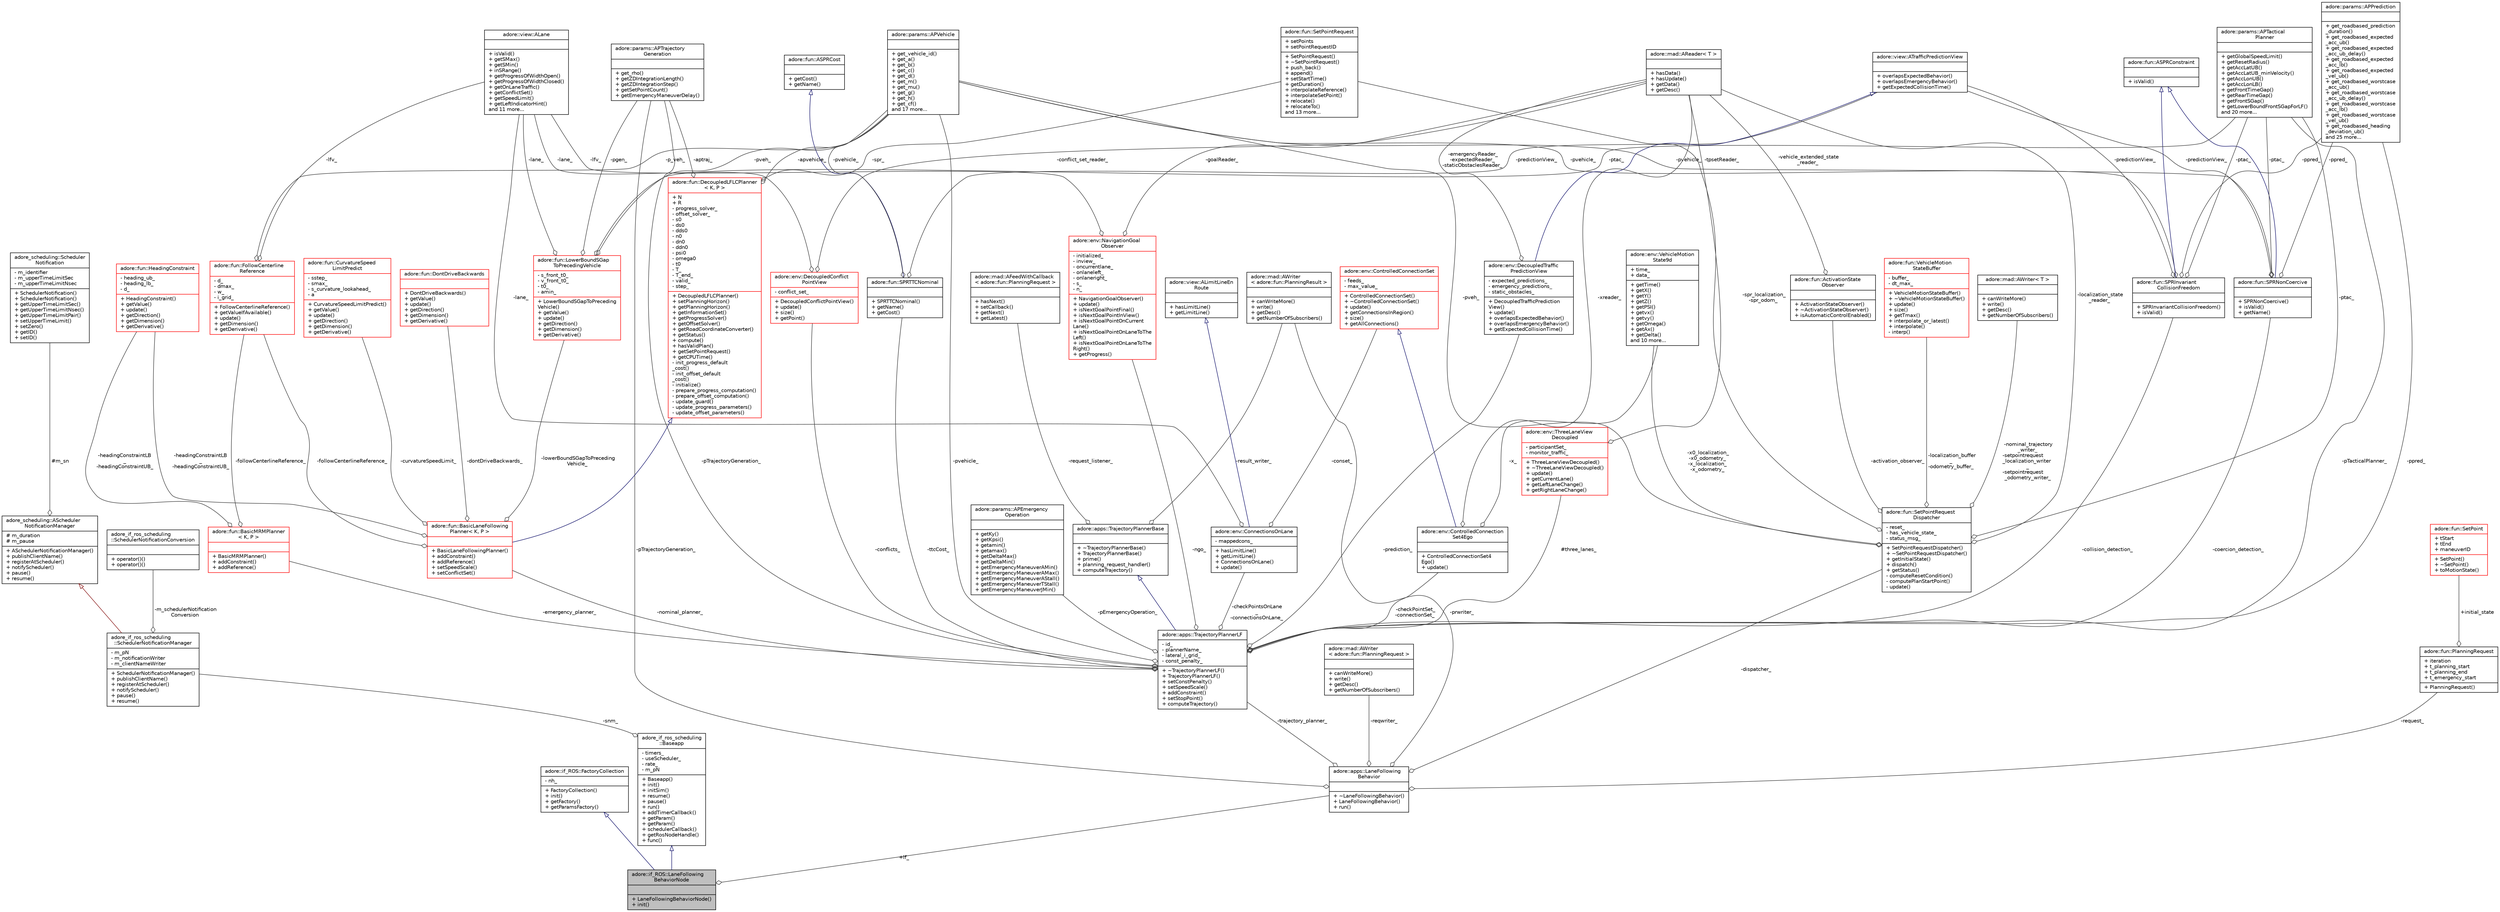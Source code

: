 digraph "adore::if_ROS::LaneFollowingBehaviorNode"
{
 // LATEX_PDF_SIZE
  edge [fontname="Helvetica",fontsize="10",labelfontname="Helvetica",labelfontsize="10"];
  node [fontname="Helvetica",fontsize="10",shape=record];
  Node1 [label="{adore::if_ROS::LaneFollowing\lBehaviorNode\n||+ LaneFollowingBehaviorNode()\l+ init()\l}",height=0.2,width=0.4,color="black", fillcolor="grey75", style="filled", fontcolor="black",tooltip=" "];
  Node2 -> Node1 [dir="back",color="midnightblue",fontsize="10",style="solid",arrowtail="onormal",fontname="Helvetica"];
  Node2 [label="{adore::if_ROS::FactoryCollection\n|- nh_\l|+ FactoryCollection()\l+ init()\l+ getFactory()\l+ getParamsFactory()\l}",height=0.2,width=0.4,color="black", fillcolor="white", style="filled",URL="$classadore_1_1if__ROS_1_1FactoryCollection.html",tooltip=" "];
  Node3 -> Node1 [dir="back",color="midnightblue",fontsize="10",style="solid",arrowtail="onormal",fontname="Helvetica"];
  Node3 [label="{adore_if_ros_scheduling\l::Baseapp\n|- timers_\l- useScheduler_\l- rate_\l- m_pN\l|+ Baseapp()\l+ init()\l+ initSim()\l+ resume()\l+ pause()\l+ run()\l+ addTimerCallback()\l+ getParam()\l+ getParam()\l+ schedulerCallback()\l+ getRosNodeHandle()\l+ func()\l}",height=0.2,width=0.4,color="black", fillcolor="white", style="filled",URL="$classadore__if__ros__scheduling_1_1Baseapp.html",tooltip=" "];
  Node4 -> Node3 [color="grey25",fontsize="10",style="solid",label=" -snm_" ,arrowhead="odiamond",fontname="Helvetica"];
  Node4 [label="{adore_if_ros_scheduling\l::SchedulerNotificationManager\n|- m_pN\l- m_notificationWriter\l- m_clientNameWriter\l|+ SchedulerNotificationManager()\l+ publishClientName()\l+ registerAtScheduler()\l+ notifyScheduler()\l+ pause()\l+ resume()\l}",height=0.2,width=0.4,color="black", fillcolor="white", style="filled",URL="$classadore__if__ros__scheduling_1_1SchedulerNotificationManager.html",tooltip=" "];
  Node5 -> Node4 [dir="back",color="firebrick4",fontsize="10",style="solid",arrowtail="onormal",fontname="Helvetica"];
  Node5 [label="{adore_scheduling::AScheduler\lNotificationManager\n|# m_duration\l# m_pause\l|+ ASchedulerNotificationManager()\l+ publishClientName()\l+ registerAtScheduler()\l+ notifyScheduler()\l+ pause()\l+ resume()\l}",height=0.2,width=0.4,color="black", fillcolor="white", style="filled",URL="$classadore__scheduling_1_1ASchedulerNotificationManager.html",tooltip=" "];
  Node6 -> Node5 [color="grey25",fontsize="10",style="solid",label=" #m_sn" ,arrowhead="odiamond",fontname="Helvetica"];
  Node6 [label="{adore_scheduling::Scheduler\lNotification\n|- m_identifier\l- m_upperTimeLimitSec\l- m_upperTimeLimitNsec\l|+ SchedulerNotification()\l+ SchedulerNotification()\l+ getUpperTimeLimitSec()\l+ getUpperTimeLimitNsec()\l+ getUpperTimeLimitPair()\l+ setUpperTimeLimit()\l+ setZero()\l+ getID()\l+ setID()\l}",height=0.2,width=0.4,color="black", fillcolor="white", style="filled",URL="$classadore__scheduling_1_1SchedulerNotification.html",tooltip=" "];
  Node7 -> Node4 [color="grey25",fontsize="10",style="solid",label=" -m_schedulerNotification\lConversion" ,arrowhead="odiamond",fontname="Helvetica"];
  Node7 [label="{adore_if_ros_scheduling\l::SchedulerNotificationConversion\n||+ operator()()\l+ operator()()\l}",height=0.2,width=0.4,color="black", fillcolor="white", style="filled",URL="$classadore__if__ros__scheduling_1_1SchedulerNotificationConversion.html",tooltip=" "];
  Node8 -> Node1 [color="grey25",fontsize="10",style="solid",label=" +lf_" ,arrowhead="odiamond",fontname="Helvetica"];
  Node8 [label="{adore::apps::LaneFollowing\lBehavior\n||+ ~LaneFollowingBehavior()\l+ LaneFollowingBehavior()\l+ run()\l}",height=0.2,width=0.4,color="black", fillcolor="white", style="filled",URL="$classadore_1_1apps_1_1LaneFollowingBehavior.html",tooltip="Decision making and maneuver planning, which realizes lane following only. Basically a wrapper for tr..."];
  Node9 -> Node8 [color="grey25",fontsize="10",style="solid",label=" -pTrajectoryGeneration_" ,arrowhead="odiamond",fontname="Helvetica"];
  Node9 [label="{adore::params::APTrajectory\lGeneration\n||+ get_rho()\l+ getZDIntegrationLength()\l+ getZDIntegrationStep()\l+ getSetPointCount()\l+ getEmergencyManeuverDelay()\l}",height=0.2,width=0.4,color="black", fillcolor="white", style="filled",URL="$classadore_1_1params_1_1APTrajectoryGeneration.html",tooltip="abstract class containing parameters to configure the behaviour of trajectory generation"];
  Node10 -> Node8 [color="grey25",fontsize="10",style="solid",label=" -trajectory_planner_" ,arrowhead="odiamond",fontname="Helvetica"];
  Node10 [label="{adore::apps::TrajectoryPlannerLF\n|- id_\l- plannerName_\l- lateral_i_grid_\l- const_penalty_\l|+ ~TrajectoryPlannerLF()\l+ TrajectoryPlannerLF()\l+ setConstPenalty()\l+ setSpeedScale()\l+ addConstraint()\l+ setStopPoint()\l+ computeTrajectory()\l}",height=0.2,width=0.4,color="black", fillcolor="white", style="filled",URL="$classadore_1_1apps_1_1TrajectoryPlannerLF.html",tooltip="Decoupled trajectory planner, which uses TrajectoryPlannerBase to compute and provide a PlanningResul..."];
  Node11 -> Node10 [dir="back",color="midnightblue",fontsize="10",style="solid",arrowtail="onormal",fontname="Helvetica"];
  Node11 [label="{adore::apps::TrajectoryPlannerBase\n||+ ~TrajectoryPlannerBase()\l+ TrajectoryPlannerBase()\l+ prime()\l+ planning_request_handler()\l+ computeTrajectory()\l}",height=0.2,width=0.4,color="black", fillcolor="white", style="filled",URL="$classadore_1_1apps_1_1TrajectoryPlannerBase.html",tooltip="Base class for different trajectory planners: Handles communication w/ decision making module...."];
  Node12 -> Node11 [color="grey25",fontsize="10",style="solid",label=" -request_listener_" ,arrowhead="odiamond",fontname="Helvetica"];
  Node12 [label="{adore::mad::AFeedWithCallback\l\< adore::fun::PlanningRequest \>\n||+ hasNext()\l+ setCallback()\l+ getNext()\l+ getLatest()\l}",height=0.2,width=0.4,color="black", fillcolor="white", style="filled",URL="$classadore_1_1mad_1_1AFeedWithCallback.html",tooltip=" "];
  Node13 -> Node11 [color="grey25",fontsize="10",style="solid",label=" -result_writer_" ,arrowhead="odiamond",fontname="Helvetica"];
  Node13 [label="{adore::mad::AWriter\l\< adore::fun::PlanningResult \>\n||+ canWriteMore()\l+ write()\l+ getDesc()\l+ getNumberOfSubscribers()\l}",height=0.2,width=0.4,color="black", fillcolor="white", style="filled",URL="$classadore_1_1mad_1_1AWriter.html",tooltip=" "];
  Node14 -> Node10 [color="grey25",fontsize="10",style="solid",label=" -ttcCost_" ,arrowhead="odiamond",fontname="Helvetica"];
  Node14 [label="{adore::fun::SPRTTCNominal\n||+ SPRTTCNominal()\l+ getName()\l+ getCost()\l}",height=0.2,width=0.4,color="black", fillcolor="white", style="filled",URL="$classadore_1_1fun_1_1SPRTTCNominal.html",tooltip=" "];
  Node15 -> Node14 [dir="back",color="midnightblue",fontsize="10",style="solid",arrowtail="onormal",fontname="Helvetica"];
  Node15 [label="{adore::fun::ASPRCost\n||+ getCost()\l+ getName()\l}",height=0.2,width=0.4,color="black", fillcolor="white", style="filled",URL="$classadore_1_1fun_1_1ASPRCost.html",tooltip=" "];
  Node16 -> Node14 [color="grey25",fontsize="10",style="solid",label=" -pvehicle_" ,arrowhead="odiamond",fontname="Helvetica"];
  Node16 [label="{adore::params::APVehicle\n||+ get_vehicle_id()\l+ get_a()\l+ get_b()\l+ get_c()\l+ get_d()\l+ get_m()\l+ get_mu()\l+ get_g()\l+ get_h()\l+ get_cf()\land 17 more...\l}",height=0.2,width=0.4,color="black", fillcolor="white", style="filled",URL="$classadore_1_1params_1_1APVehicle.html",tooltip="abstract class for vehicle configuration related paremeters"];
  Node17 -> Node14 [color="grey25",fontsize="10",style="solid",label=" -predictionView_" ,arrowhead="odiamond",fontname="Helvetica"];
  Node17 [label="{adore::view::ATrafficPredictionView\n||+ overlapsExpectedBehavior()\l+ overlapsEmergencyBehavior()\l+ getExpectedCollisionTime()\l}",height=0.2,width=0.4,color="black", fillcolor="white", style="filled",URL="$classadore_1_1view_1_1ATrafficPredictionView.html",tooltip=" "];
  Node9 -> Node10 [color="grey25",fontsize="10",style="solid",label=" -pTrajectoryGeneration_" ,arrowhead="odiamond",fontname="Helvetica"];
  Node18 -> Node10 [color="grey25",fontsize="10",style="solid",label=" -ppred_" ,arrowhead="odiamond",fontname="Helvetica"];
  Node18 [label="{adore::params::APPrediction\n||+ get_roadbased_prediction\l_duration()\l+ get_roadbased_expected\l_acc_ub()\l+ get_roadbased_expected\l_acc_ub_delay()\l+ get_roadbased_expected\l_acc_lb()\l+ get_roadbased_expected\l_vel_ub()\l+ get_roadbased_worstcase\l_acc_ub()\l+ get_roadbased_worstcase\l_acc_ub_delay()\l+ get_roadbased_worstcase\l_acc_lb()\l+ get_roadbased_worstcase\l_vel_ub()\l+ get_roadbased_heading\l_deviation_ub()\land 25 more...\l}",height=0.2,width=0.4,color="black", fillcolor="white", style="filled",URL="$classadore_1_1params_1_1APPrediction.html",tooltip="parameter interface for parameters related to prediction"];
  Node19 -> Node10 [color="grey25",fontsize="10",style="solid",label=" -collision_detection_" ,arrowhead="odiamond",fontname="Helvetica"];
  Node19 [label="{adore::fun::SPRInvariant\lCollisionFreedom\n||+ SPRInvariantCollisionFreedom()\l+ isValid()\l}",height=0.2,width=0.4,color="black", fillcolor="white", style="filled",URL="$classadore_1_1fun_1_1SPRInvariantCollisionFreedom.html",tooltip=" "];
  Node20 -> Node19 [dir="back",color="midnightblue",fontsize="10",style="solid",arrowtail="onormal",fontname="Helvetica"];
  Node20 [label="{adore::fun::ASPRConstraint\n||+ isValid()\l}",height=0.2,width=0.4,color="black", fillcolor="white", style="filled",URL="$classadore_1_1fun_1_1ASPRConstraint.html",tooltip=" "];
  Node18 -> Node19 [color="grey25",fontsize="10",style="solid",label=" -ppred_" ,arrowhead="odiamond",fontname="Helvetica"];
  Node16 -> Node19 [color="grey25",fontsize="10",style="solid",label=" -pvehicle_" ,arrowhead="odiamond",fontname="Helvetica"];
  Node21 -> Node19 [color="grey25",fontsize="10",style="solid",label=" -ptac_" ,arrowhead="odiamond",fontname="Helvetica"];
  Node21 [label="{adore::params::APTactical\lPlanner\n||+ getGlobalSpeedLimit()\l+ getResetRadius()\l+ getAccLatUB()\l+ getAccLatUB_minVelocity()\l+ getAccLonUB()\l+ getAccLonLB()\l+ getFrontTimeGap()\l+ getRearTimeGap()\l+ getFrontSGap()\l+ getLowerBoundFrontSGapForLF()\land 20 more...\l}",height=0.2,width=0.4,color="black", fillcolor="white", style="filled",URL="$classadore_1_1params_1_1APTacticalPlanner.html",tooltip="abstract classs containing parameters to configure aspects and constraints of the tactical planner"];
  Node17 -> Node19 [color="grey25",fontsize="10",style="solid",label=" -predictionView_" ,arrowhead="odiamond",fontname="Helvetica"];
  Node22 -> Node10 [color="grey25",fontsize="10",style="solid",label=" -pEmergencyOperation_" ,arrowhead="odiamond",fontname="Helvetica"];
  Node22 [label="{adore::params::APEmergency\lOperation\n||+ getKy()\l+ getKpsi()\l+ getamin()\l+ getamax()\l+ getDeltaMax()\l+ getDeltaMin()\l+ getEmergencyManeuverAMin()\l+ getEmergencyManeuverAMax()\l+ getEmergencyManeuverAStall()\l+ getEmergencyManeuverTStall()\l+ getEmergencyManeuverJMin()\l}",height=0.2,width=0.4,color="black", fillcolor="white", style="filled",URL="$classadore_1_1params_1_1APEmergencyOperation.html",tooltip="abstract class containing parameters concerning emergency operation behaviour"];
  Node16 -> Node10 [color="grey25",fontsize="10",style="solid",label=" -pvehicle_" ,arrowhead="odiamond",fontname="Helvetica"];
  Node23 -> Node10 [color="grey25",fontsize="10",style="solid",label=" -checkPointsOnLane\l_\n-connectionsOnLane_" ,arrowhead="odiamond",fontname="Helvetica"];
  Node23 [label="{adore::env::ConnectionsOnLane\n|- mappedcons_\l|+ hasLimitLine()\l+ getLimitLine()\l+ ConnectionsOnLane()\l+ update()\l}",height=0.2,width=0.4,color="black", fillcolor="white", style="filled",URL="$classadore_1_1env_1_1ConnectionsOnLane.html",tooltip=" "];
  Node24 -> Node23 [dir="back",color="midnightblue",fontsize="10",style="solid",arrowtail="onormal",fontname="Helvetica"];
  Node24 [label="{adore::view::ALimitLineEn\lRoute\n||+ hasLimitLine()\l+ getLimitLine()\l}",height=0.2,width=0.4,color="black", fillcolor="white", style="filled",URL="$classadore_1_1view_1_1ALimitLineEnRoute.html",tooltip=" "];
  Node25 -> Node23 [color="grey25",fontsize="10",style="solid",label=" -lane_" ,arrowhead="odiamond",fontname="Helvetica"];
  Node25 [label="{adore::view::ALane\n||+ isValid()\l+ getSMax()\l+ getSMin()\l+ inSRange()\l+ getProgressOfWidthOpen()\l+ getProgressOfWidthClosed()\l+ getOnLaneTraffic()\l+ getConflictSet()\l+ getSpeedLimit()\l+ getLeftIndicatorHint()\land 11 more...\l}",height=0.2,width=0.4,color="black", fillcolor="white", style="filled",URL="$classadore_1_1view_1_1ALane.html",tooltip=" "];
  Node26 -> Node23 [color="grey25",fontsize="10",style="solid",label=" -conset_" ,arrowhead="odiamond",fontname="Helvetica"];
  Node26 [label="{adore::env::ControlledConnectionSet\n|- feeds_\l- max_value_\l|+ ControlledConnectionSet()\l+ ~ControlledConnectionSet()\l+ update()\l+ getConnectionsInRegion()\l+ size()\l+ getAllConnections()\l}",height=0.2,width=0.4,color="red", fillcolor="white", style="filled",URL="$classadore_1_1env_1_1ControlledConnectionSet.html",tooltip=" "];
  Node21 -> Node10 [color="grey25",fontsize="10",style="solid",label=" -pTacticalPlanner_" ,arrowhead="odiamond",fontname="Helvetica"];
  Node30 -> Node10 [color="grey25",fontsize="10",style="solid",label=" -nominal_planner_" ,arrowhead="odiamond",fontname="Helvetica"];
  Node30 [label="{adore::fun::BasicLaneFollowing\lPlanner\< K, P \>\n||+ BasicLaneFollowingPlanner()\l+ addConstraint()\l+ addReference()\l+ setSpeedScale()\l+ setConflictSet()\l}",height=0.2,width=0.4,color="red", fillcolor="white", style="filled",URL="$classadore_1_1fun_1_1BasicLaneFollowingPlanner.html",tooltip=" "];
  Node31 -> Node30 [dir="back",color="midnightblue",fontsize="10",style="solid",arrowtail="onormal",fontname="Helvetica"];
  Node31 [label="{adore::fun::DecoupledLFLCPlanner\l\< K, P \>\n|+ N\l+ R\l- progress_solver_\l- offset_solver_\l- s0\l- ds0\l- dds0\l- n0\l- dn0\l- ddn0\l- psi0\l- omega0\l- t0\l- T_\l- T_end_\l- valid_\l- step_\l|+ DecoupledLFLCPlanner()\l+ setPlanningHorizon()\l+ getPlanningHorizon()\l+ getInformationSet()\l+ getProgressSolver()\l+ getOffsetSolver()\l+ getRoadCoordinateConverter()\l+ getStatus()\l+ compute()\l+ hasValidPlan()\l+ getSetPointRequest()\l+ getCPUTime()\l- init_progress_default\l_cost()\l- init_offset_default\l_cost()\l- initialize()\l- prepare_progress_computation()\l- prepare_offset_computation()\l- update_guard()\l- update_progress_parameters()\l- update_offset_parameters()\l}",height=0.2,width=0.4,color="red", fillcolor="white", style="filled",URL="$classadore_1_1fun_1_1DecoupledLFLCPlanner.html",tooltip=" "];
  Node9 -> Node31 [color="grey25",fontsize="10",style="solid",label=" -aptraj_" ,arrowhead="odiamond",fontname="Helvetica"];
  Node16 -> Node31 [color="grey25",fontsize="10",style="solid",label=" -apvehicle_" ,arrowhead="odiamond",fontname="Helvetica"];
  Node36 -> Node31 [color="grey25",fontsize="10",style="solid",label=" -spr_" ,arrowhead="odiamond",fontname="Helvetica"];
  Node36 [label="{adore::fun::SetPointRequest\n|+ setPoints\l+ setPointRequestID\l|+ SetPointRequest()\l+ ~SetPointRequest()\l+ push_back()\l+ append()\l+ setStartTime()\l+ getDuration()\l+ interpolateReference()\l+ interpolateSetPoint()\l+ relocate()\l+ relocateTo()\land 13 more...\l}",height=0.2,width=0.4,color="black", fillcolor="white", style="filled",URL="$classadore_1_1fun_1_1SetPointRequest.html",tooltip=" "];
  Node41 -> Node30 [color="grey25",fontsize="10",style="solid",label=" -headingConstraintLB\l_\n-headingConstraintUB_" ,arrowhead="odiamond",fontname="Helvetica"];
  Node41 [label="{adore::fun::HeadingConstraint\n|- heading_ub_\l- heading_lb_\l- d_\l|+ HeadingConstraint()\l+ getValue()\l+ update()\l+ getDirection()\l+ getDimension()\l+ getDerivative()\l}",height=0.2,width=0.4,color="red", fillcolor="white", style="filled",URL="$classadore_1_1fun_1_1HeadingConstraint.html",tooltip=" "];
  Node43 -> Node30 [color="grey25",fontsize="10",style="solid",label=" -followCenterlineReference_" ,arrowhead="odiamond",fontname="Helvetica"];
  Node43 [label="{adore::fun::FollowCenterline\lReference\n|- d_\l- dmax_\l- w_\l- i_grid_\l|+ FollowCenterlineReference()\l+ getValueIfAvailable()\l+ update()\l+ getDimension()\l+ getDerivative()\l}",height=0.2,width=0.4,color="red", fillcolor="white", style="filled",URL="$classadore_1_1fun_1_1FollowCenterlineReference.html",tooltip=" "];
  Node16 -> Node43 [color="grey25",fontsize="10",style="solid",label=" -p_veh_" ,arrowhead="odiamond",fontname="Helvetica"];
  Node25 -> Node43 [color="grey25",fontsize="10",style="solid",label=" -lfv_" ,arrowhead="odiamond",fontname="Helvetica"];
  Node45 -> Node30 [color="grey25",fontsize="10",style="solid",label=" -curvatureSpeedLimit_" ,arrowhead="odiamond",fontname="Helvetica"];
  Node45 [label="{adore::fun::CurvatureSpeed\lLimitPredict\n|- sstep_\l- smax_\l- s_curvature_lookahead_\l- a\l|+ CurvatureSpeedLimitPredict()\l+ getValue()\l+ update()\l+ getDirection()\l+ getDimension()\l+ getDerivative()\l}",height=0.2,width=0.4,color="red", fillcolor="white", style="filled",URL="$classadore_1_1fun_1_1CurvatureSpeedLimitPredict.html",tooltip=" "];
  Node47 -> Node30 [color="grey25",fontsize="10",style="solid",label=" -lowerBoundSGapToPreceding\lVehicle_" ,arrowhead="odiamond",fontname="Helvetica"];
  Node47 [label="{adore::fun::LowerBoundSGap\lToPrecedingVehicle\n|- s_front_t0_\l- v_front_t0_\l- t0_\l- amin_\l|+ LowerBoundSGapToPreceding\lVehicle()\l+ getValue()\l+ update()\l+ getDirection()\l+ getDimension()\l+ getDerivative()\l}",height=0.2,width=0.4,color="red", fillcolor="white", style="filled",URL="$classadore_1_1fun_1_1LowerBoundSGapToPrecedingVehicle.html",tooltip=" "];
  Node9 -> Node47 [color="grey25",fontsize="10",style="solid",label=" -pgen_" ,arrowhead="odiamond",fontname="Helvetica"];
  Node16 -> Node47 [color="grey25",fontsize="10",style="solid",label=" -pveh_" ,arrowhead="odiamond",fontname="Helvetica"];
  Node25 -> Node47 [color="grey25",fontsize="10",style="solid",label=" -lane_" ,arrowhead="odiamond",fontname="Helvetica"];
  Node21 -> Node47 [color="grey25",fontsize="10",style="solid",label=" -ptac_" ,arrowhead="odiamond",fontname="Helvetica"];
  Node48 -> Node30 [color="grey25",fontsize="10",style="solid",label=" -dontDriveBackwards_" ,arrowhead="odiamond",fontname="Helvetica"];
  Node48 [label="{adore::fun::DontDriveBackwards\n||+ DontDriveBackwards()\l+ getValue()\l+ update()\l+ getDirection()\l+ getDimension()\l+ getDerivative()\l}",height=0.2,width=0.4,color="red", fillcolor="white", style="filled",URL="$classadore_1_1fun_1_1DontDriveBackwards.html",tooltip=" "];
  Node66 -> Node10 [color="grey25",fontsize="10",style="solid",label=" -prediction_" ,arrowhead="odiamond",fontname="Helvetica"];
  Node66 [label="{adore::env::DecoupledTraffic\lPredictionView\n|- expected_predictions_\l- emergency_predictions_\l- static_obstacles_\l|+ DecoupledTrafficPrediction\lView()\l+ update()\l+ overlapsExpectedBehavior()\l+ overlapsEmergencyBehavior()\l+ getExpectedCollisionTime()\l}",height=0.2,width=0.4,color="black", fillcolor="white", style="filled",URL="$classadore_1_1env_1_1DecoupledTrafficPredictionView.html",tooltip=" "];
  Node17 -> Node66 [dir="back",color="midnightblue",fontsize="10",style="solid",arrowtail="onormal",fontname="Helvetica"];
  Node67 -> Node66 [color="grey25",fontsize="10",style="solid",label=" -emergencyReader_\n-expectedReader_\n-staticObstaclesReader_" ,arrowhead="odiamond",fontname="Helvetica"];
  Node67 [label="{adore::mad::AReader\< T \>\n||+ hasData()\l+ hasUpdate()\l+ getData()\l+ getDesc()\l}",height=0.2,width=0.4,color="black", fillcolor="white", style="filled",URL="$classadore_1_1mad_1_1AReader.html",tooltip=" "];
  Node68 -> Node10 [color="grey25",fontsize="10",style="solid",label=" -ngo_" ,arrowhead="odiamond",fontname="Helvetica"];
  Node68 [label="{adore::env::NavigationGoal\lObserver\n|- initialized_\l- inview_\l- oncurrentlane_\l- onlaneleft_\l- onlaneright_\l- s_\l- n_\l|+ NavigationGoalObserver()\l+ update()\l+ isNextGoalPointFinal()\l+ isNextGoalPointInView()\l+ isNextGoalPointOnCurrent\lLane()\l+ isNextGoalPointOnLaneToThe\lLeft()\l+ isNextGoalPointOnLaneToThe\lRight()\l+ getProgress()\l}",height=0.2,width=0.4,color="red", fillcolor="white", style="filled",URL="$classadore_1_1env_1_1NavigationGoalObserver.html",tooltip=" "];
  Node67 -> Node68 [color="grey25",fontsize="10",style="solid",label=" -goalReader_" ,arrowhead="odiamond",fontname="Helvetica"];
  Node25 -> Node68 [color="grey25",fontsize="10",style="solid",label=" -lfv_" ,arrowhead="odiamond",fontname="Helvetica"];
  Node73 -> Node10 [color="grey25",fontsize="10",style="solid",label=" -conflicts_" ,arrowhead="odiamond",fontname="Helvetica"];
  Node73 [label="{adore::env::DecoupledConflict\lPointView\n|- conflict_set_\l|+ DecoupledConflictPointView()\l+ update()\l+ size()\l+ getPoint()\l}",height=0.2,width=0.4,color="red", fillcolor="white", style="filled",URL="$classadore_1_1env_1_1DecoupledConflictPointView.html",tooltip=" "];
  Node67 -> Node73 [color="grey25",fontsize="10",style="solid",label=" -conflict_set_reader_" ,arrowhead="odiamond",fontname="Helvetica"];
  Node25 -> Node73 [color="grey25",fontsize="10",style="solid",label=" -lane_" ,arrowhead="odiamond",fontname="Helvetica"];
  Node74 -> Node10 [color="grey25",fontsize="10",style="solid",label=" -coercion_detection_" ,arrowhead="odiamond",fontname="Helvetica"];
  Node74 [label="{adore::fun::SPRNonCoercive\n||+ SPRNonCoercive()\l+ isValid()\l+ getName()\l}",height=0.2,width=0.4,color="black", fillcolor="white", style="filled",URL="$classadore_1_1fun_1_1SPRNonCoercive.html",tooltip=" "];
  Node20 -> Node74 [dir="back",color="midnightblue",fontsize="10",style="solid",arrowtail="onormal",fontname="Helvetica"];
  Node18 -> Node74 [color="grey25",fontsize="10",style="solid",label=" -ppred_" ,arrowhead="odiamond",fontname="Helvetica"];
  Node16 -> Node74 [color="grey25",fontsize="10",style="solid",label=" -pvehicle_" ,arrowhead="odiamond",fontname="Helvetica"];
  Node21 -> Node74 [color="grey25",fontsize="10",style="solid",label=" -ptac_" ,arrowhead="odiamond",fontname="Helvetica"];
  Node17 -> Node74 [color="grey25",fontsize="10",style="solid",label=" -predictionView_" ,arrowhead="odiamond",fontname="Helvetica"];
  Node75 -> Node10 [color="grey25",fontsize="10",style="solid",label=" -checkPointSet_\n-connectionSet_" ,arrowhead="odiamond",fontname="Helvetica"];
  Node75 [label="{adore::env::ControlledConnection\lSet4Ego\n||+ ControlledConnectionSet4\lEgo()\l+ update()\l}",height=0.2,width=0.4,color="black", fillcolor="white", style="filled",URL="$classadore_1_1env_1_1ControlledConnectionSet4Ego.html",tooltip="Specialization of ControlledConnectionSet: Filters connections in range of ego."];
  Node26 -> Node75 [dir="back",color="midnightblue",fontsize="10",style="solid",arrowtail="onormal",fontname="Helvetica"];
  Node67 -> Node75 [color="grey25",fontsize="10",style="solid",label=" -xreader_" ,arrowhead="odiamond",fontname="Helvetica"];
  Node76 -> Node75 [color="grey25",fontsize="10",style="solid",label=" -x_" ,arrowhead="odiamond",fontname="Helvetica"];
  Node76 [label="{adore::env::VehicleMotion\lState9d\n|+ time_\l+ data_\l|+ getTime()\l+ getX()\l+ getY()\l+ getZ()\l+ getPSI()\l+ getvx()\l+ getvy()\l+ getOmega()\l+ getAx()\l+ getDelta()\land 10 more...\l}",height=0.2,width=0.4,color="black", fillcolor="white", style="filled",URL="$structadore_1_1env_1_1VehicleMotionState9d.html",tooltip="This struct holds the motion state of the vehicle in 9d."];
  Node77 -> Node10 [color="grey25",fontsize="10",style="solid",label=" #three_lanes_" ,arrowhead="odiamond",fontname="Helvetica"];
  Node77 [label="{adore::env::ThreeLaneView\lDecoupled\n|- participantSet_\l- monitor_traffic_\l|+ ThreeLaneViewDecoupled()\l+ ~ThreeLaneViewDecoupled()\l+ update()\l+ getCurrentLane()\l+ getLeftLaneChange()\l+ getRightLaneChange()\l}",height=0.2,width=0.4,color="red", fillcolor="white", style="filled",URL="$classadore_1_1env_1_1ThreeLaneViewDecoupled.html",tooltip=" "];
  Node67 -> Node77 [color="grey25",fontsize="10",style="solid",label=" -tpsetReader_" ,arrowhead="odiamond",fontname="Helvetica"];
  Node96 -> Node10 [color="grey25",fontsize="10",style="solid",label=" -emergency_planner_" ,arrowhead="odiamond",fontname="Helvetica"];
  Node96 [label="{adore::fun::BasicMRMPlanner\l\< K, P \>\n||+ BasicMRMPlanner()\l+ addConstraint()\l+ addReference()\l}",height=0.2,width=0.4,color="red", fillcolor="white", style="filled",URL="$classadore_1_1fun_1_1BasicMRMPlanner.html",tooltip="Plans minimum risk maneuvers on given lane. K number of control points for planning...."];
  Node41 -> Node96 [color="grey25",fontsize="10",style="solid",label=" -headingConstraintLB\l_\n-headingConstraintUB_" ,arrowhead="odiamond",fontname="Helvetica"];
  Node43 -> Node96 [color="grey25",fontsize="10",style="solid",label=" -followCenterlineReference_" ,arrowhead="odiamond",fontname="Helvetica"];
  Node100 -> Node8 [color="grey25",fontsize="10",style="solid",label=" -reqwriter_" ,arrowhead="odiamond",fontname="Helvetica"];
  Node100 [label="{adore::mad::AWriter\l\< adore::fun::PlanningRequest \>\n||+ canWriteMore()\l+ write()\l+ getDesc()\l+ getNumberOfSubscribers()\l}",height=0.2,width=0.4,color="black", fillcolor="white", style="filled",URL="$classadore_1_1mad_1_1AWriter.html",tooltip=" "];
  Node13 -> Node8 [color="grey25",fontsize="10",style="solid",label=" -prwriter_" ,arrowhead="odiamond",fontname="Helvetica"];
  Node101 -> Node8 [color="grey25",fontsize="10",style="solid",label=" -dispatcher_" ,arrowhead="odiamond",fontname="Helvetica"];
  Node101 [label="{adore::fun::SetPointRequest\lDispatcher\n|- reset_\l- has_vehicle_state_\l- status_msg_\l|+ SetPointRequestDispatcher()\l+ ~SetPointRequestDispatcher()\l+ getInitialState()\l+ dispatch()\l+ getStatus()\l- computeResetCondition()\l- computePlanStartPoint()\l- update()\l}",height=0.2,width=0.4,color="black", fillcolor="white", style="filled",URL="$classadore_1_1fun_1_1SetPointRequestDispatcher.html",tooltip="class helps to dispatch SetPointRequest to controller SetPointRequestDispatcher handles selection of ..."];
  Node67 -> Node101 [color="grey25",fontsize="10",style="solid",label=" -localization_state\l_reader_" ,arrowhead="odiamond",fontname="Helvetica"];
  Node76 -> Node101 [color="grey25",fontsize="10",style="solid",label=" -x0_localization_\n-x0_odometry_\n-x_localization_\n-x_odometry_" ,arrowhead="odiamond",fontname="Helvetica"];
  Node102 -> Node101 [color="grey25",fontsize="10",style="solid",label=" -localization_buffer\l_\n-odometry_buffer_" ,arrowhead="odiamond",fontname="Helvetica"];
  Node102 [label="{adore::fun::VehicleMotion\lStateBuffer\n|- buffer_\l- dt_max_\l|+ VehicleMotionStateBuffer()\l+ ~VehicleMotionStateBuffer()\l+ update()\l+ size()\l+ getTmax()\l+ interpolate_or_latest()\l+ interpolate()\l- interp()\l}",height=0.2,width=0.4,color="red", fillcolor="white", style="filled",URL="$classadore_1_1fun_1_1VehicleMotionStateBuffer.html",tooltip="Buffers and interpolates vehicle positions."];
  Node16 -> Node101 [color="grey25",fontsize="10",style="solid",label=" -pveh_" ,arrowhead="odiamond",fontname="Helvetica"];
  Node103 -> Node101 [color="grey25",fontsize="10",style="solid",label=" -nominal_trajectory\l_writer_\n-setpointrequest\l_localization_writer\l_\n-setpointrequest\l_odometry_writer_" ,arrowhead="odiamond",fontname="Helvetica"];
  Node103 [label="{adore::mad::AWriter\< T \>\n||+ canWriteMore()\l+ write()\l+ getDesc()\l+ getNumberOfSubscribers()\l}",height=0.2,width=0.4,color="black", fillcolor="white", style="filled",URL="$classadore_1_1mad_1_1AWriter.html",tooltip=" "];
  Node21 -> Node101 [color="grey25",fontsize="10",style="solid",label=" -ptac_" ,arrowhead="odiamond",fontname="Helvetica"];
  Node36 -> Node101 [color="grey25",fontsize="10",style="solid",label=" -spr_localization_\n-spr_odom_" ,arrowhead="odiamond",fontname="Helvetica"];
  Node104 -> Node101 [color="grey25",fontsize="10",style="solid",label=" -activation_observer_" ,arrowhead="odiamond",fontname="Helvetica"];
  Node104 [label="{adore::fun::ActivationState\lObserver\n||+ ActivationStateObserver()\l+ ~ActivationStateObserver()\l+ isAutomaticControlEnabled()\l}",height=0.2,width=0.4,color="black", fillcolor="white", style="filled",URL="$classadore_1_1fun_1_1ActivationStateObserver.html",tooltip=" "];
  Node67 -> Node104 [color="grey25",fontsize="10",style="solid",label=" -vehicle_extended_state\l_reader_" ,arrowhead="odiamond",fontname="Helvetica"];
  Node105 -> Node8 [color="grey25",fontsize="10",style="solid",label=" -request_" ,arrowhead="odiamond",fontname="Helvetica"];
  Node105 [label="{adore::fun::PlanningRequest\n|+ iteration\l+ t_planning_start\l+ t_planning_end\l+ t_emergency_start\l|+ PlanningRequest()\l}",height=0.2,width=0.4,color="black", fillcolor="white", style="filled",URL="$structadore_1_1fun_1_1PlanningRequest.html",tooltip=" "];
  Node106 -> Node105 [color="grey25",fontsize="10",style="solid",label=" +initial_state" ,arrowhead="odiamond",fontname="Helvetica"];
  Node106 [label="{adore::fun::SetPoint\n|+ tStart\l+ tEnd\l+ maneuverID\l|+ SetPoint()\l+ ~SetPoint()\l+ toMotionState()\l}",height=0.2,width=0.4,color="red", fillcolor="white", style="filled",URL="$classadore_1_1fun_1_1SetPoint.html",tooltip=" "];
}
